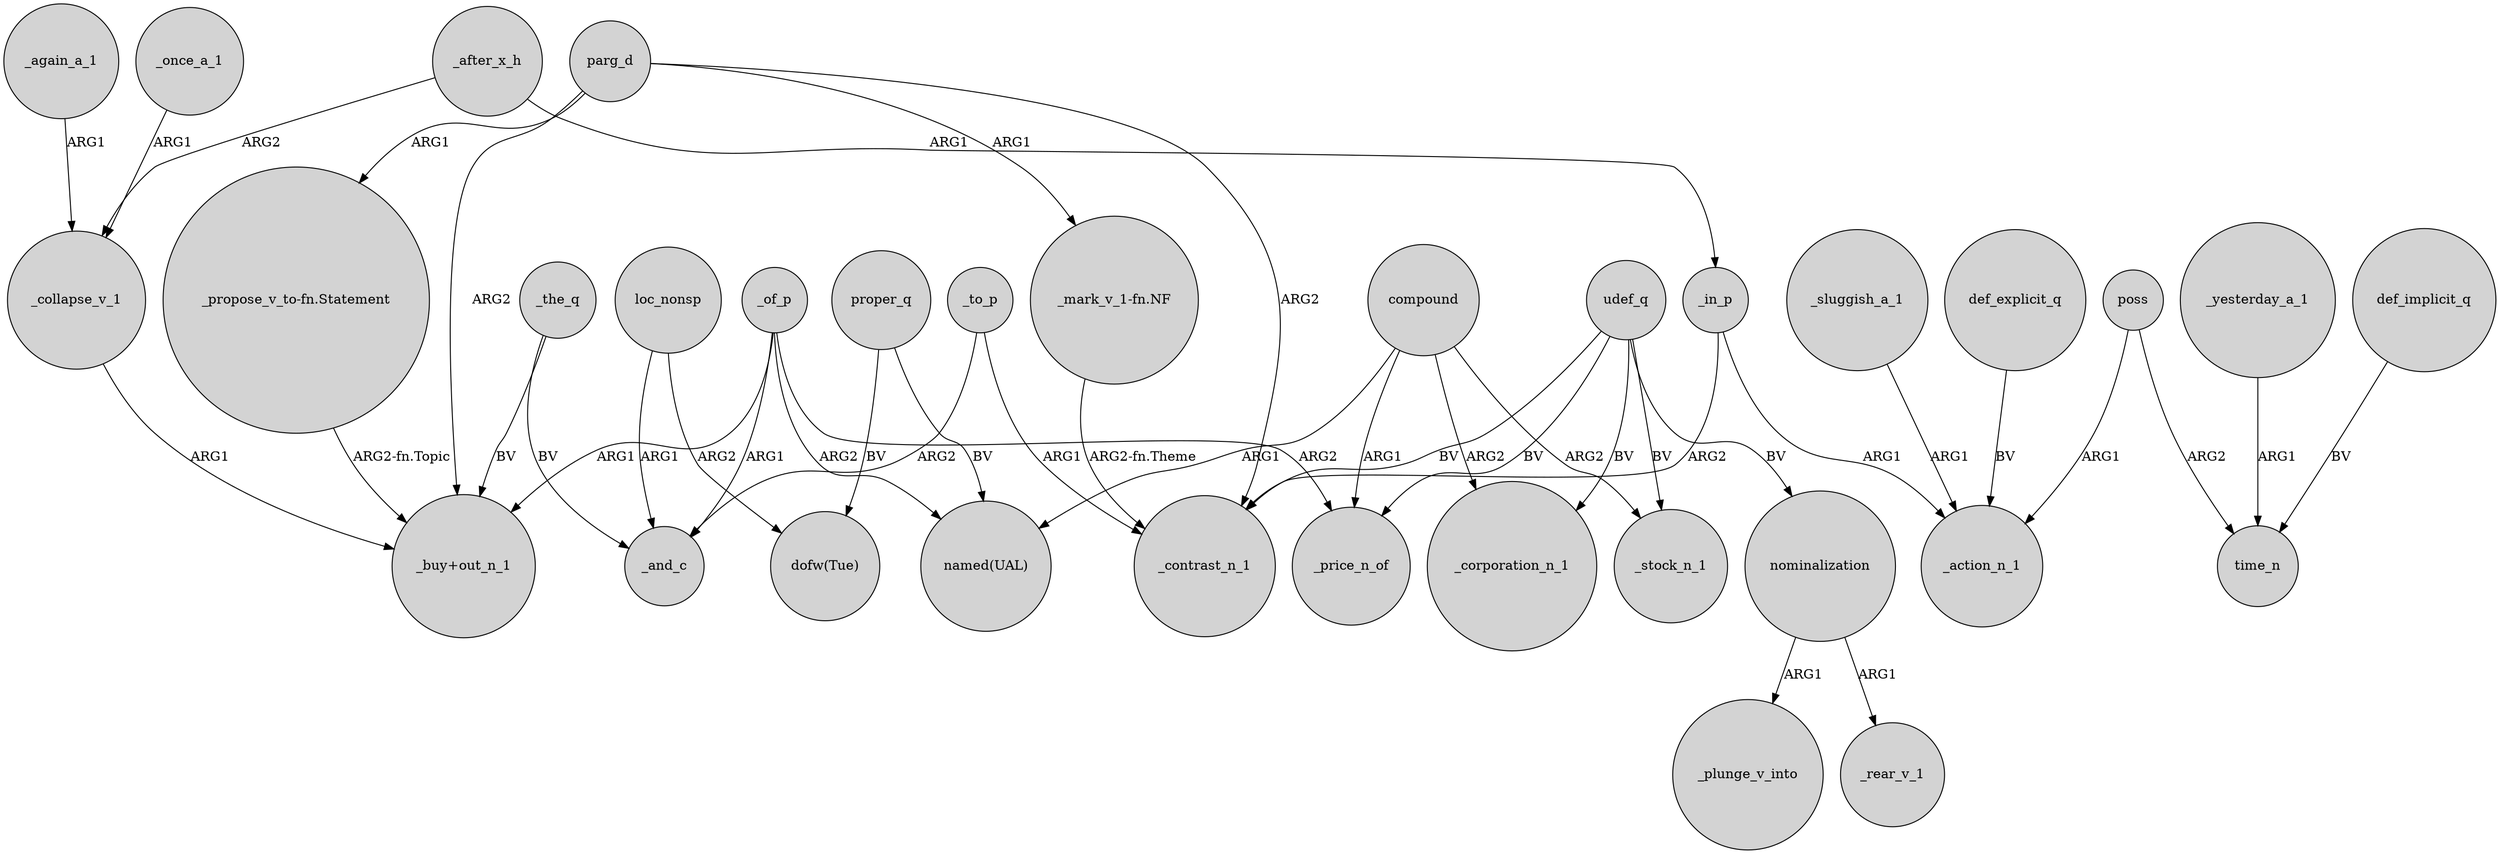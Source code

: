 digraph {
	node [shape=circle style=filled]
	loc_nonsp -> _and_c [label=ARG1]
	_the_q -> _and_c [label=BV]
	_yesterday_a_1 -> time_n [label=ARG1]
	_in_p -> _contrast_n_1 [label=ARG2]
	nominalization -> _plunge_v_into [label=ARG1]
	udef_q -> _price_n_of [label=BV]
	_once_a_1 -> _collapse_v_1 [label=ARG1]
	_of_p -> _price_n_of [label=ARG2]
	_of_p -> "named(UAL)" [label=ARG2]
	_after_x_h -> _in_p [label=ARG1]
	_in_p -> _action_n_1 [label=ARG1]
	"_mark_v_1-fn.NF" -> _contrast_n_1 [label="ARG2-fn.Theme"]
	compound -> _corporation_n_1 [label=ARG2]
	_collapse_v_1 -> "_buy+out_n_1" [label=ARG1]
	nominalization -> _rear_v_1 [label=ARG1]
	poss -> time_n [label=ARG2]
	_again_a_1 -> _collapse_v_1 [label=ARG1]
	_to_p -> _contrast_n_1 [label=ARG1]
	proper_q -> "dofw(Tue)" [label=BV]
	parg_d -> "_propose_v_to-fn.Statement" [label=ARG1]
	parg_d -> "_buy+out_n_1" [label=ARG2]
	def_explicit_q -> _action_n_1 [label=BV]
	_to_p -> _and_c [label=ARG2]
	_after_x_h -> _collapse_v_1 [label=ARG2]
	compound -> _stock_n_1 [label=ARG2]
	udef_q -> _corporation_n_1 [label=BV]
	_the_q -> "_buy+out_n_1" [label=BV]
	udef_q -> _stock_n_1 [label=BV]
	udef_q -> _contrast_n_1 [label=BV]
	poss -> _action_n_1 [label=ARG1]
	_sluggish_a_1 -> _action_n_1 [label=ARG1]
	parg_d -> "_mark_v_1-fn.NF" [label=ARG1]
	loc_nonsp -> "dofw(Tue)" [label=ARG2]
	_of_p -> _and_c [label=ARG1]
	udef_q -> nominalization [label=BV]
	parg_d -> _contrast_n_1 [label=ARG2]
	proper_q -> "named(UAL)" [label=BV]
	compound -> _price_n_of [label=ARG1]
	_of_p -> "_buy+out_n_1" [label=ARG1]
	compound -> "named(UAL)" [label=ARG1]
	"_propose_v_to-fn.Statement" -> "_buy+out_n_1" [label="ARG2-fn.Topic"]
	def_implicit_q -> time_n [label=BV]
}
